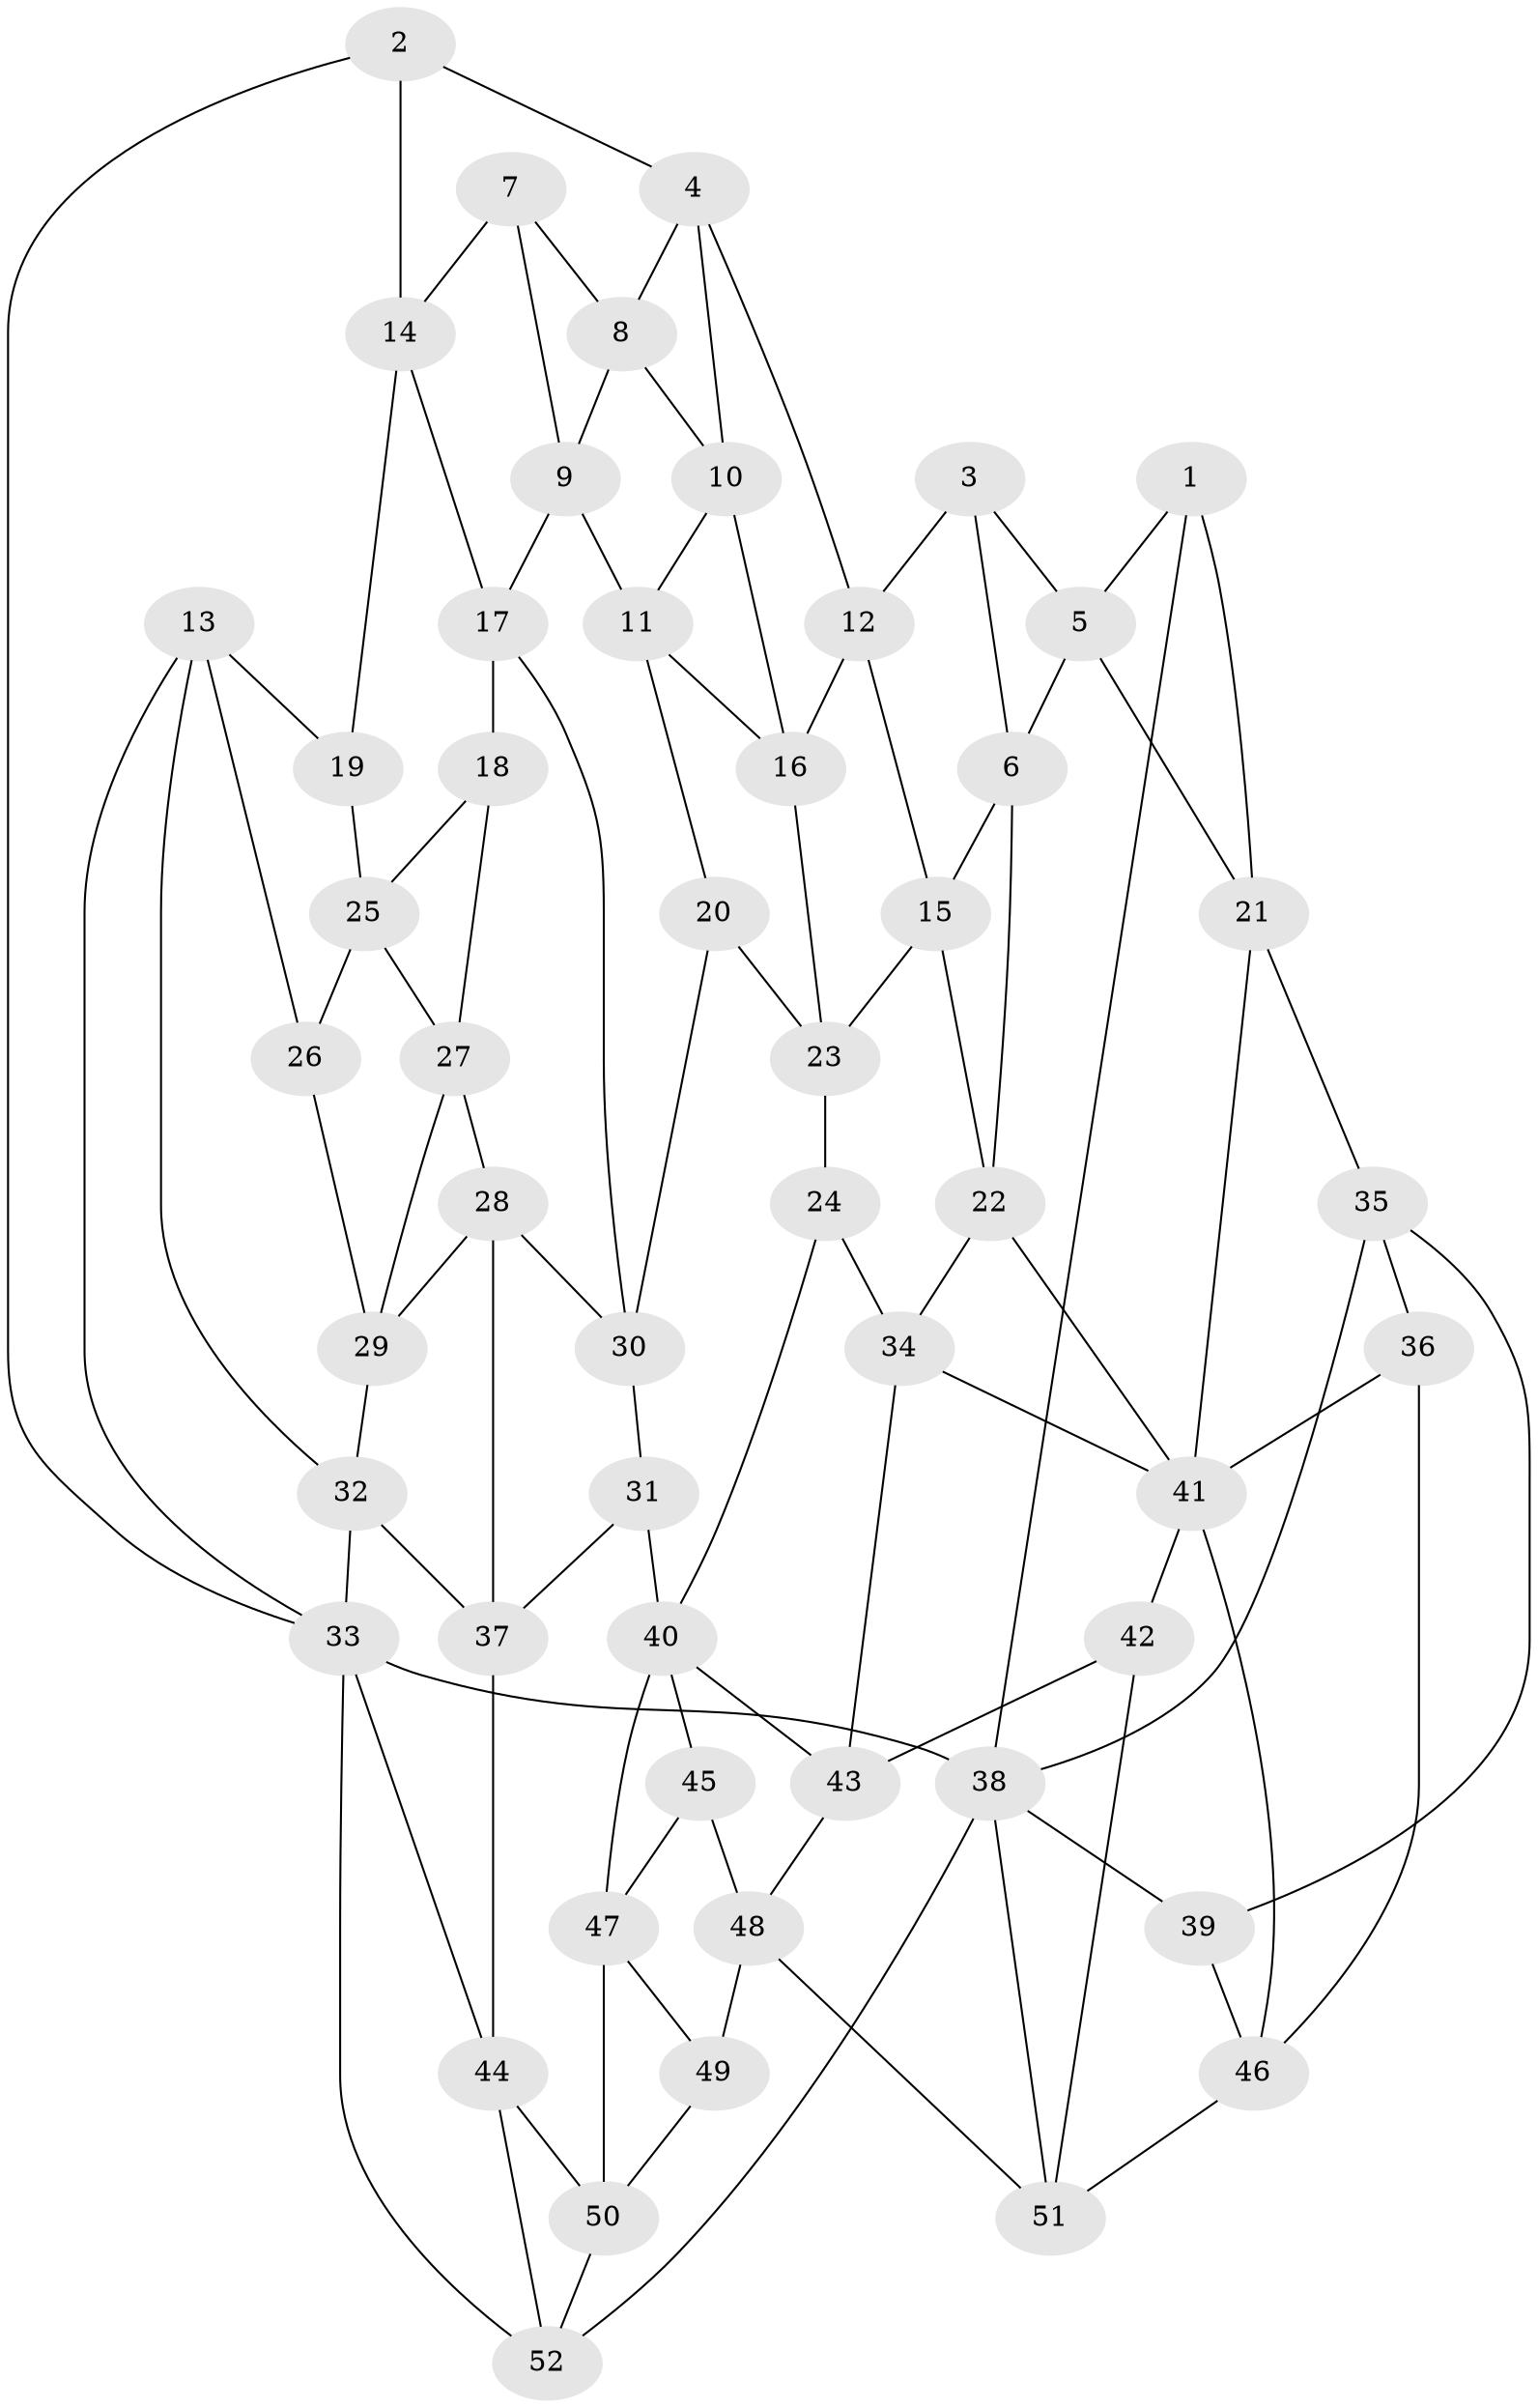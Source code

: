 // original degree distribution, {3: 0.02912621359223301, 4: 0.22330097087378642, 5: 0.5339805825242718, 6: 0.21359223300970873}
// Generated by graph-tools (version 1.1) at 2025/51/03/09/25 03:51:02]
// undirected, 52 vertices, 100 edges
graph export_dot {
graph [start="1"]
  node [color=gray90,style=filled];
  1;
  2;
  3;
  4;
  5;
  6;
  7;
  8;
  9;
  10;
  11;
  12;
  13;
  14;
  15;
  16;
  17;
  18;
  19;
  20;
  21;
  22;
  23;
  24;
  25;
  26;
  27;
  28;
  29;
  30;
  31;
  32;
  33;
  34;
  35;
  36;
  37;
  38;
  39;
  40;
  41;
  42;
  43;
  44;
  45;
  46;
  47;
  48;
  49;
  50;
  51;
  52;
  1 -- 5 [weight=1.0];
  1 -- 21 [weight=1.0];
  1 -- 38 [weight=1.0];
  2 -- 4 [weight=1.0];
  2 -- 14 [weight=1.0];
  2 -- 33 [weight=1.0];
  3 -- 5 [weight=1.0];
  3 -- 6 [weight=1.0];
  3 -- 12 [weight=1.0];
  4 -- 8 [weight=1.0];
  4 -- 10 [weight=1.0];
  4 -- 12 [weight=1.0];
  5 -- 6 [weight=1.0];
  5 -- 21 [weight=1.0];
  6 -- 15 [weight=1.0];
  6 -- 22 [weight=1.0];
  7 -- 8 [weight=1.0];
  7 -- 9 [weight=1.0];
  7 -- 14 [weight=1.0];
  8 -- 9 [weight=1.0];
  8 -- 10 [weight=1.0];
  9 -- 11 [weight=1.0];
  9 -- 17 [weight=1.0];
  10 -- 11 [weight=1.0];
  10 -- 16 [weight=1.0];
  11 -- 16 [weight=1.0];
  11 -- 20 [weight=1.0];
  12 -- 15 [weight=1.0];
  12 -- 16 [weight=1.0];
  13 -- 19 [weight=1.0];
  13 -- 26 [weight=1.0];
  13 -- 32 [weight=1.0];
  13 -- 33 [weight=1.0];
  14 -- 17 [weight=1.0];
  14 -- 19 [weight=1.0];
  15 -- 22 [weight=1.0];
  15 -- 23 [weight=1.0];
  16 -- 23 [weight=1.0];
  17 -- 18 [weight=1.0];
  17 -- 30 [weight=1.0];
  18 -- 25 [weight=1.0];
  18 -- 27 [weight=1.0];
  19 -- 25 [weight=1.0];
  20 -- 23 [weight=1.0];
  20 -- 30 [weight=1.0];
  21 -- 35 [weight=1.0];
  21 -- 41 [weight=1.0];
  22 -- 34 [weight=1.0];
  22 -- 41 [weight=1.0];
  23 -- 24 [weight=1.0];
  24 -- 34 [weight=1.0];
  24 -- 40 [weight=1.0];
  25 -- 26 [weight=1.0];
  25 -- 27 [weight=1.0];
  26 -- 29 [weight=1.0];
  27 -- 28 [weight=1.0];
  27 -- 29 [weight=1.0];
  28 -- 29 [weight=1.0];
  28 -- 30 [weight=1.0];
  28 -- 37 [weight=1.0];
  29 -- 32 [weight=1.0];
  30 -- 31 [weight=1.0];
  31 -- 37 [weight=1.0];
  31 -- 40 [weight=2.0];
  32 -- 33 [weight=1.0];
  32 -- 37 [weight=1.0];
  33 -- 38 [weight=1.0];
  33 -- 44 [weight=1.0];
  33 -- 52 [weight=1.0];
  34 -- 41 [weight=1.0];
  34 -- 43 [weight=1.0];
  35 -- 36 [weight=1.0];
  35 -- 38 [weight=1.0];
  35 -- 39 [weight=1.0];
  36 -- 41 [weight=1.0];
  36 -- 46 [weight=1.0];
  37 -- 44 [weight=1.0];
  38 -- 39 [weight=1.0];
  38 -- 51 [weight=1.0];
  38 -- 52 [weight=1.0];
  39 -- 46 [weight=1.0];
  40 -- 43 [weight=1.0];
  40 -- 45 [weight=1.0];
  40 -- 47 [weight=1.0];
  41 -- 42 [weight=1.0];
  41 -- 46 [weight=1.0];
  42 -- 43 [weight=1.0];
  42 -- 51 [weight=1.0];
  43 -- 48 [weight=1.0];
  44 -- 50 [weight=1.0];
  44 -- 52 [weight=1.0];
  45 -- 47 [weight=1.0];
  45 -- 48 [weight=1.0];
  46 -- 51 [weight=1.0];
  47 -- 49 [weight=1.0];
  47 -- 50 [weight=1.0];
  48 -- 49 [weight=1.0];
  48 -- 51 [weight=1.0];
  49 -- 50 [weight=1.0];
  50 -- 52 [weight=1.0];
}
